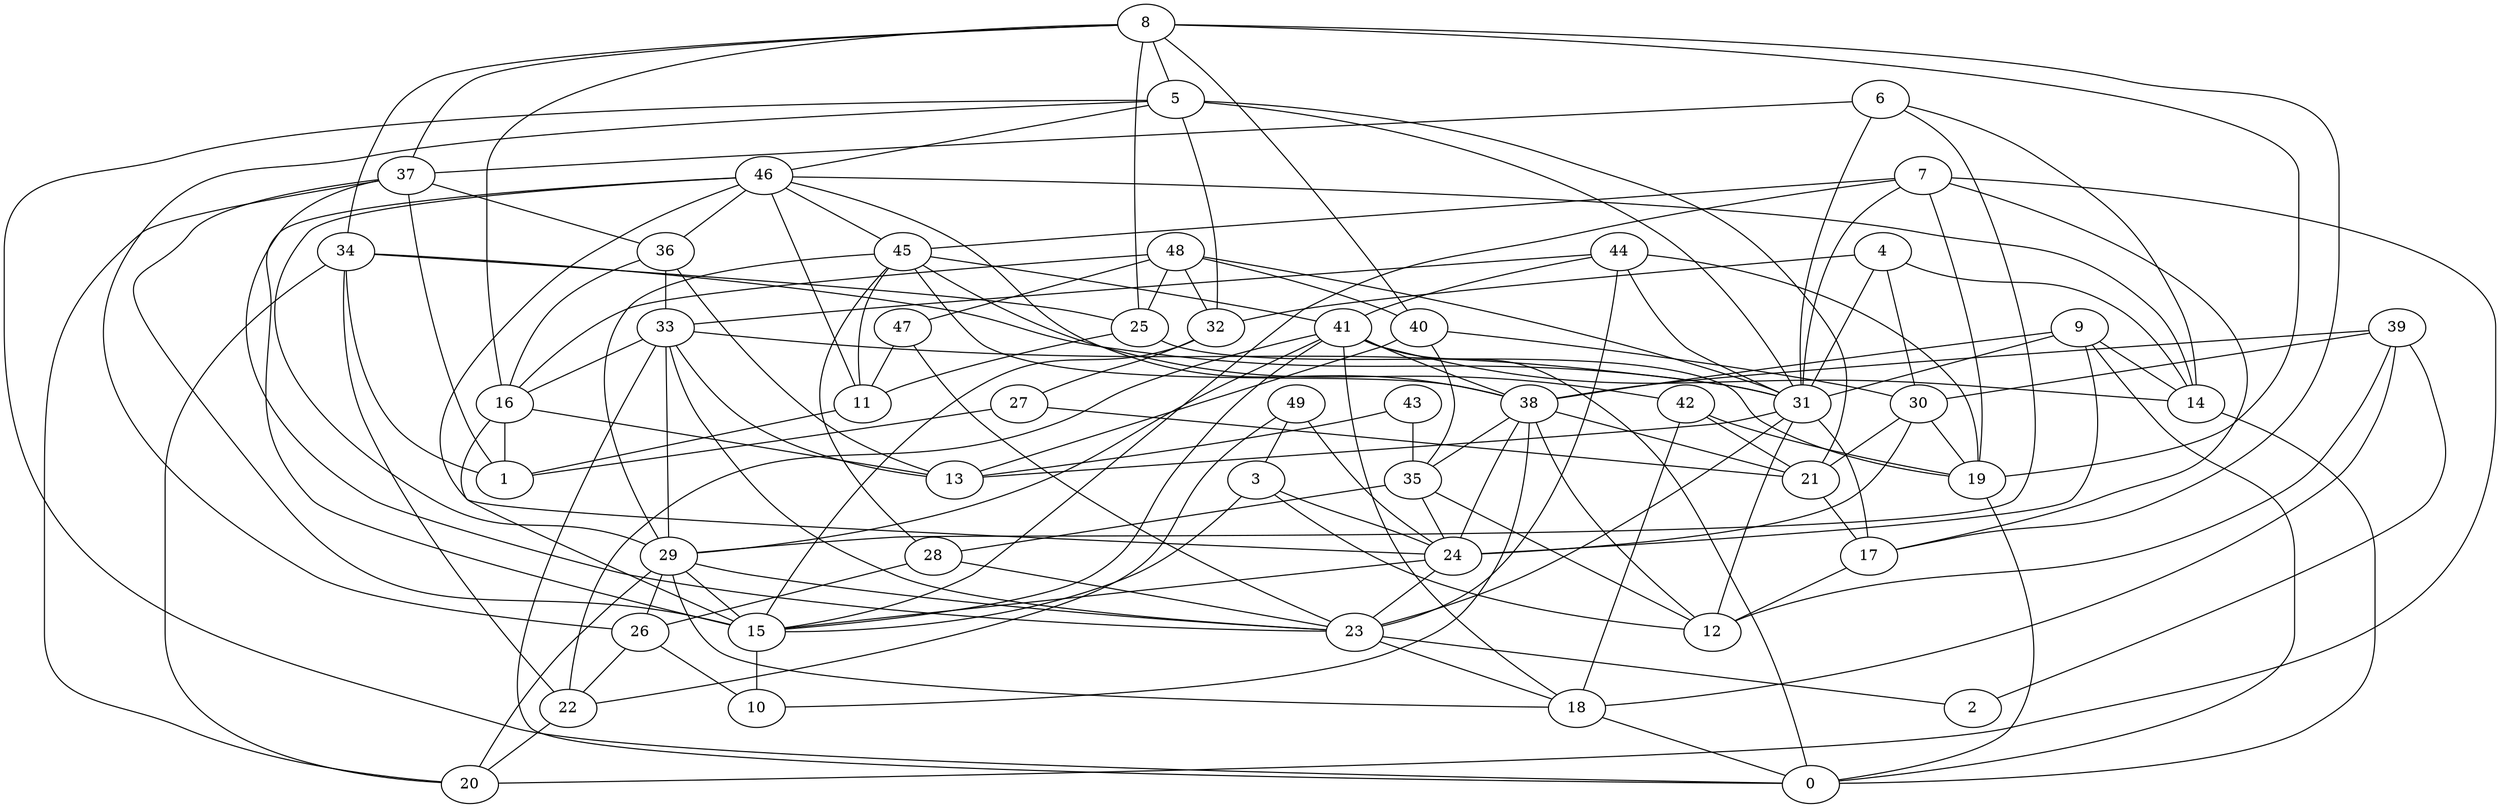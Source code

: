 digraph GG_graph {

subgraph G_graph {
edge [color = black]
"48" -> "32" [dir = none]
"48" -> "31" [dir = none]
"48" -> "16" [dir = none]
"48" -> "47" [dir = none]
"34" -> "22" [dir = none]
"34" -> "1" [dir = none]
"14" -> "0" [dir = none]
"4" -> "32" [dir = none]
"4" -> "31" [dir = none]
"4" -> "30" [dir = none]
"9" -> "31" [dir = none]
"9" -> "38" [dir = none]
"9" -> "0" [dir = none]
"9" -> "24" [dir = none]
"38" -> "24" [dir = none]
"37" -> "20" [dir = none]
"37" -> "15" [dir = none]
"37" -> "23" [dir = none]
"37" -> "36" [dir = none]
"37" -> "1" [dir = none]
"33" -> "13" [dir = none]
"33" -> "0" [dir = none]
"33" -> "23" [dir = none]
"15" -> "10" [dir = none]
"46" -> "14" [dir = none]
"46" -> "24" [dir = none]
"46" -> "29" [dir = none]
"46" -> "15" [dir = none]
"18" -> "0" [dir = none]
"16" -> "1" [dir = none]
"16" -> "15" [dir = none]
"47" -> "23" [dir = none]
"47" -> "11" [dir = none]
"27" -> "1" [dir = none]
"27" -> "21" [dir = none]
"35" -> "24" [dir = none]
"35" -> "28" [dir = none]
"35" -> "12" [dir = none]
"43" -> "13" [dir = none]
"43" -> "35" [dir = none]
"36" -> "33" [dir = none]
"36" -> "13" [dir = none]
"22" -> "20" [dir = none]
"29" -> "15" [dir = none]
"29" -> "23" [dir = none]
"29" -> "18" [dir = none]
"29" -> "20" [dir = none]
"29" -> "26" [dir = none]
"31" -> "23" [dir = none]
"31" -> "17" [dir = none]
"40" -> "30" [dir = none]
"44" -> "23" [dir = none]
"44" -> "31" [dir = none]
"8" -> "25" [dir = none]
"8" -> "40" [dir = none]
"8" -> "16" [dir = none]
"8" -> "17" [dir = none]
"39" -> "2" [dir = none]
"39" -> "12" [dir = none]
"39" -> "18" [dir = none]
"5" -> "46" [dir = none]
"5" -> "31" [dir = none]
"5" -> "0" [dir = none]
"5" -> "32" [dir = none]
"5" -> "21" [dir = none]
"32" -> "15" [dir = none]
"26" -> "22" [dir = none]
"26" -> "10" [dir = none]
"7" -> "15" [dir = none]
"7" -> "31" [dir = none]
"28" -> "23" [dir = none]
"28" -> "26" [dir = none]
"41" -> "22" [dir = none]
"41" -> "15" [dir = none]
"41" -> "0" [dir = none]
"41" -> "29" [dir = none]
"19" -> "0" [dir = none]
"42" -> "21" [dir = none]
"42" -> "19" [dir = none]
"49" -> "22" [dir = none]
"49" -> "24" [dir = none]
"25" -> "11" [dir = none]
"25" -> "19" [dir = none]
"24" -> "15" [dir = none]
"24" -> "23" [dir = none]
"21" -> "17" [dir = none]
"23" -> "18" [dir = none]
"23" -> "2" [dir = none]
"6" -> "37" [dir = none]
"6" -> "31" [dir = none]
"30" -> "24" [dir = none]
"30" -> "19" [dir = none]
"3" -> "12" [dir = none]
"3" -> "24" [dir = none]
"3" -> "15" [dir = none]
"45" -> "42" [dir = none]
"45" -> "41" [dir = none]
"45" -> "29" [dir = none]
"41" -> "14" [dir = none]
"7" -> "20" [dir = none]
"40" -> "35" [dir = none]
"33" -> "31" [dir = none]
"33" -> "16" [dir = none]
"45" -> "11" [dir = none]
"38" -> "35" [dir = none]
"30" -> "21" [dir = none]
"46" -> "45" [dir = none]
"45" -> "28" [dir = none]
"34" -> "31" [dir = none]
"7" -> "17" [dir = none]
"46" -> "38" [dir = none]
"8" -> "34" [dir = none]
"8" -> "19" [dir = none]
"48" -> "40" [dir = none]
"7" -> "45" [dir = none]
"42" -> "18" [dir = none]
"45" -> "38" [dir = none]
"46" -> "11" [dir = none]
"33" -> "29" [dir = none]
"32" -> "27" [dir = none]
"44" -> "19" [dir = none]
"46" -> "36" [dir = none]
"40" -> "13" [dir = none]
"34" -> "20" [dir = none]
"8" -> "37" [dir = none]
"39" -> "38" [dir = none]
"31" -> "12" [dir = none]
"4" -> "14" [dir = none]
"36" -> "16" [dir = none]
"16" -> "13" [dir = none]
"34" -> "25" [dir = none]
"31" -> "13" [dir = none]
"6" -> "14" [dir = none]
"41" -> "18" [dir = none]
"8" -> "5" [dir = none]
"39" -> "30" [dir = none]
"44" -> "33" [dir = none]
"7" -> "19" [dir = none]
"17" -> "12" [dir = none]
"5" -> "26" [dir = none]
"6" -> "29" [dir = none]
"49" -> "3" [dir = none]
"44" -> "41" [dir = none]
"38" -> "12" [dir = none]
"9" -> "14" [dir = none]
"38" -> "10" [dir = none]
"41" -> "38" [dir = none]
"11" -> "1" [dir = none]
"38" -> "21" [dir = none]
"48" -> "25" [dir = none]
}

}
